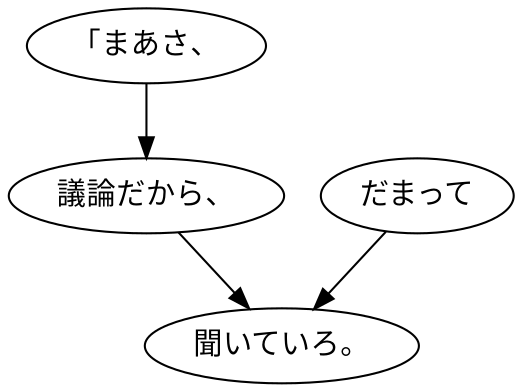 digraph graph8589 {
	node0 [label="「まあさ、"];
	node1 [label="議論だから、"];
	node2 [label="だまって"];
	node3 [label="聞いていろ。"];
	node0 -> node1;
	node1 -> node3;
	node2 -> node3;
}
